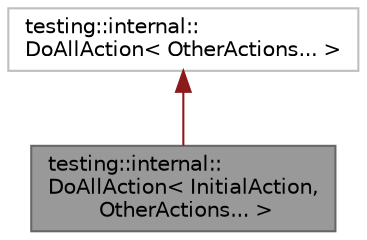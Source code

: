 digraph "testing::internal::DoAllAction&lt; InitialAction, OtherActions... &gt;"
{
 // LATEX_PDF_SIZE
  bgcolor="transparent";
  edge [fontname=Helvetica,fontsize=10,labelfontname=Helvetica,labelfontsize=10];
  node [fontname=Helvetica,fontsize=10,shape=box,height=0.2,width=0.4];
  Node1 [id="Node000001",label="testing::internal::\lDoAllAction\< InitialAction,\l OtherActions... \>",height=0.2,width=0.4,color="gray40", fillcolor="grey60", style="filled", fontcolor="black",tooltip=" "];
  Node2 -> Node1 [id="edge1_Node000001_Node000002",dir="back",color="firebrick4",style="solid",tooltip=" "];
  Node2 [id="Node000002",label="testing::internal::\lDoAllAction\< OtherActions... \>",height=0.2,width=0.4,color="grey75", fillcolor="white", style="filled",URL="$classtesting_1_1internal_1_1_do_all_action.html",tooltip=" "];
}

